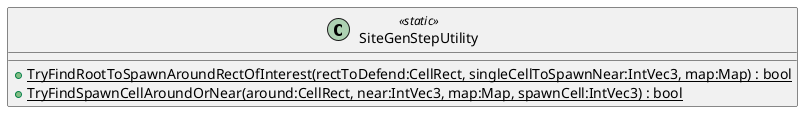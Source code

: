 @startuml
class SiteGenStepUtility <<static>> {
    + {static} TryFindRootToSpawnAroundRectOfInterest(rectToDefend:CellRect, singleCellToSpawnNear:IntVec3, map:Map) : bool
    + {static} TryFindSpawnCellAroundOrNear(around:CellRect, near:IntVec3, map:Map, spawnCell:IntVec3) : bool
}
@enduml
